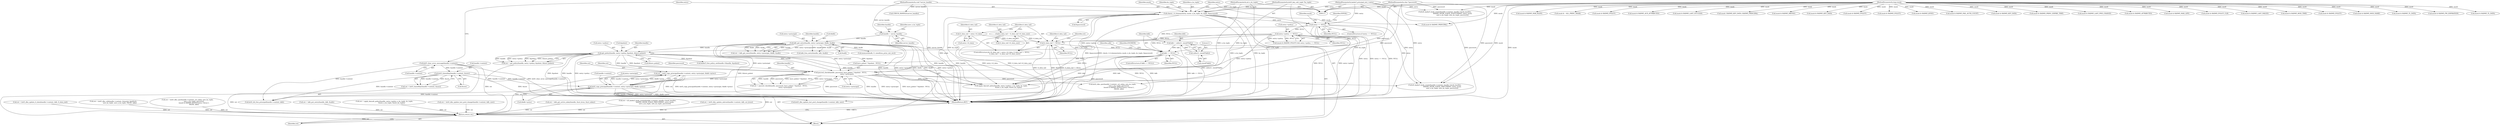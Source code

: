 digraph "0_krb5_e1caf6fb74981da62039846931ebdffed71309d1@API" {
"1000516" [label="(Call,ret = krb5_copy_principal(handle->context, entry->principal, &kdb->princ))"];
"1000518" [label="(Call,krb5_copy_principal(handle->context, entry->principal, &kdb->princ))"];
"1000362" [label="(Call,krb5_timeofday(handle->context, &now))"];
"1000151" [label="(Call,krb5_clear_error_message(handle->context))"];
"1000345" [label="(Call,passwd_check(handle, password, have_polent ? &polent : NULL,\n                           entry->principal))"];
"1000328" [label="(Call,get_policy(handle, entry->policy, &polent, &have_polent))"];
"1000277" [label="(Call,kdb_get_entry(handle, entry->principal, &kdb, &adb))"];
"1000136" [label="(Call,handle = server_handle)"];
"1000118" [label="(MethodParameterIn,void *server_handle)"];
"1000224" [label="(Call,entry->policy == NULL)"];
"1000163" [label="(Call,entry == NULL)"];
"1000155" [label="(Call,check_1_6_dummy(entry, mask, n_ks_tuple, ks_tuple, &password))"];
"1000119" [label="(MethodParameterIn,kadm5_principal_ent_t entry)"];
"1000120" [label="(MethodParameterIn,long mask)"];
"1000121" [label="(MethodParameterIn,int n_ks_tuple)"];
"1000122" [label="(MethodParameterIn,krb5_key_salt_tuple *ks_tuple)"];
"1000123" [label="(MethodParameterIn,char *password)"];
"1000310" [label="(Call,kdb == NULL)"];
"1000302" [label="(Call,kdb = calloc(1, sizeof(*kdb)))"];
"1000304" [label="(Call,calloc(1, sizeof(*kdb)))"];
"1000258" [label="(Call,tl_data_tail != NULL)"];
"1000253" [label="(Call,tl_data_tail = entry->tl_data)"];
"1000261" [label="(Call,tl_data_tail = tl_data_tail->tl_data_next)"];
"1000750" [label="(Return,return ret;)"];
"1000136" [label="(Call,handle = server_handle)"];
"1000422" [label="(Call,mask & KADM5_MAX_RLIFE)"];
"1000242" [label="(Call,mask & ~ALL_PRINC_MASK)"];
"1000171" [label="(Call,mask & KADM5_PRINCIPAL)"];
"1000322" [label="(Call,mask & KADM5_POLICY)"];
"1000362" [label="(Call,krb5_timeofday(handle->context, &now))"];
"1000191" [label="(Call,mask & KADM5_AUX_ATTRIBUTES)"];
"1000262" [label="(Identifier,tl_data_tail)"];
"1000224" [label="(Call,entry->policy == NULL)"];
"1000270" [label="(Identifier,tl_data_tail)"];
"1000573" [label="(Call,apply_keysalt_policy(handle, entry->policy, n_ks_tuple, ks_tuple,\n                               &new_n_ks_tuple, &new_ks_tuple))"];
"1000253" [label="(Call,tl_data_tail = entry->tl_data)"];
"1000751" [label="(Identifier,ret)"];
"1000326" [label="(Call,ret = get_policy(handle, entry->policy, &polent, &have_polent))"];
"1000360" [label="(Call,ret = krb5_timeofday(handle->context, &now))"];
"1000282" [label="(Call,&kdb)"];
"1000157" [label="(Identifier,mask)"];
"1000517" [label="(Identifier,ret)"];
"1000220" [label="(Call,(mask & KADM5_POLICY) && entry->policy == NULL)"];
"1000292" [label="(Call,kdb_free_entry(handle, kdb, &adb))"];
"1000137" [label="(Identifier,handle)"];
"1000284" [label="(Call,&adb)"];
"1000302" [label="(Call,kdb = calloc(1, sizeof(*kdb)))"];
"1000615" [label="(Call,krb5_dbe_cpw(handle->context, act_mkey, new_ks_tuple,\n                           new_n_ks_tuple, password,\n                           (mask & KADM5_KVNO)?entry->kvno:1,\n                           FALSE, kdb))"];
"1000195" [label="(Call,mask & KADM5_LAST_SUCCESS)"];
"1000156" [label="(Identifier,entry)"];
"1000309" [label="(ControlStructure,if (kdb == NULL))"];
"1000279" [label="(Call,entry->principal)"];
"1000705" [label="(Call,mask | KADM5_KEY_DATA | KADM5_PRINCIPAL)"];
"1000119" [label="(MethodParameterIn,kadm5_principal_ent_t entry)"];
"1000164" [label="(Identifier,entry)"];
"1000255" [label="(Call,entry->tl_data)"];
"1000187" [label="(Call,mask & KADM5_MKVNO)"];
"1000599" [label="(Call,mask & KADM5_KEY_DATA)"];
"1000123" [label="(MethodParameterIn,char *password)"];
"1000685" [label="(Call,mask & KADM5_POLICY)"];
"1000525" [label="(Call,&kdb->princ)"];
"1000233" [label="(Call,mask & KADM5_POLICY)"];
"1000624" [label="(Call,mask & KADM5_KVNO)"];
"1000346" [label="(Identifier,handle)"];
"1000276" [label="(Identifier,ret)"];
"1000261" [label="(Call,tl_data_tail = tl_data_tail->tl_data_next)"];
"1000202" [label="(Call,mask & KADM5_FAIL_AUTH_COUNT)"];
"1000209" [label="(Call,mask & KADM5_KEY_DATA)"];
"1000122" [label="(MethodParameterIn,krb5_key_salt_tuple *ks_tuple)"];
"1000149" [label="(Call,CHECK_HANDLE(server_handle))"];
"1000172" [label="(Identifier,mask)"];
"1000345" [label="(Call,passwd_check(handle, password, have_polent ? &polent : NULL,\n                           entry->principal))"];
"1000335" [label="(Call,&have_polent)"];
"1000571" [label="(Call,ret = apply_keysalt_policy(handle, entry->policy, n_ks_tuple, ks_tuple,\n                               &new_n_ks_tuple, &new_ks_tuple))"];
"1000225" [label="(Call,entry->policy)"];
"1000443" [label="(Call,mask & KADM5_PRINC_EXPIRE_TIME)"];
"1000183" [label="(Call,mask & KADM5_LAST_PWD_CHANGE)"];
"1000518" [label="(Call,krb5_copy_principal(handle->context, entry->principal, &kdb->princ))"];
"1000304" [label="(Call,calloc(1, sizeof(*kdb)))"];
"1000380" [label="(Call,mask & KADM5_ATTRIBUTES)"];
"1000263" [label="(Call,tl_data_tail->tl_data_next)"];
"1000329" [label="(Identifier,handle)"];
"1000278" [label="(Identifier,handle)"];
"1000533" [label="(Call,ret = krb5_dbe_update_last_pwd_change(handle->context, kdb, now))"];
"1000259" [label="(Identifier,tl_data_tail)"];
"1000159" [label="(Identifier,ks_tuple)"];
"1000587" [label="(Call,ret = kdb_get_active_mkey(handle, &act_kvno, &act_mkey))"];
"1000661" [label="(Call,ret = k5_kadm5_hook_create(handle->context, handle->hook_handles,\n                               KADM5_HOOK_STAGE_PRECOMMIT, entry, mask,\n                               new_n_ks_tuple, new_ks_tuple, password))"];
"1000311" [label="(Identifier,kdb)"];
"1000167" [label="(Identifier,EINVAL)"];
"1000519" [label="(Call,handle->context)"];
"1000138" [label="(Identifier,server_handle)"];
"1000120" [label="(MethodParameterIn,long mask)"];
"1000258" [label="(Call,tl_data_tail != NULL)"];
"1000522" [label="(Call,entry->principal)"];
"1000151" [label="(Call,krb5_clear_error_message(handle->context))"];
"1000305" [label="(Literal,1)"];
"1000401" [label="(Call,mask & KADM5_MAX_LIFE)"];
"1000516" [label="(Call,ret = krb5_copy_principal(handle->context, entry->principal, &kdb->princ))"];
"1000236" [label="(Call,mask & KADM5_POLICY_CLR)"];
"1000530" [label="(Identifier,ret)"];
"1000650" [label="(Call,ret = krb5_dbe_update_mkvno(handle->context, kdb, act_kvno))"];
"1000160" [label="(Call,&password)"];
"1000260" [label="(Identifier,NULL)"];
"1000199" [label="(Call,mask & KADM5_LAST_FAILED)"];
"1000348" [label="(Call,have_polent ? &polent : NULL)"];
"1000560" [label="(Call,ret = krb5_dbe_update_tl_data(handle->context, kdb, tl_data_tail))"];
"1000277" [label="(Call,kdb_get_entry(handle, entry->principal, &kdb, &adb))"];
"1000252" [label="(ControlStructure,for (tl_data_tail = entry->tl_data; tl_data_tail != NULL;\n             tl_data_tail = tl_data_tail->tl_data_next))"];
"1000635" [label="(Call,ret = krb5_dbe_crk(handle->context, &master_keyblock,\n                           new_ks_tuple, new_n_ks_tuple, FALSE, kdb))"];
"1000347" [label="(Identifier,password)"];
"1000303" [label="(Identifier,kdb)"];
"1000228" [label="(Identifier,NULL)"];
"1000165" [label="(Identifier,NULL)"];
"1000162" [label="(ControlStructure,if (entry == NULL))"];
"1000312" [label="(Identifier,NULL)"];
"1000317" [label="(Identifier,adb)"];
"1000663" [label="(Call,k5_kadm5_hook_create(handle->context, handle->hook_handles,\n                               KADM5_HOOK_STAGE_PRECOMMIT, entry, mask,\n                               new_n_ks_tuple, new_ks_tuple, password))"];
"1000124" [label="(Block,)"];
"1000143" [label="(Identifier,new_n_ks_tuple)"];
"1000179" [label="(Call,mask & KADM5_MOD_TIME)"];
"1000163" [label="(Call,entry == NULL)"];
"1000158" [label="(Identifier,n_ks_tuple)"];
"1000330" [label="(Call,entry->policy)"];
"1000750" [label="(Return,return ret;)"];
"1000254" [label="(Identifier,tl_data_tail)"];
"1000155" [label="(Call,check_1_6_dummy(entry, mask, n_ks_tuple, ks_tuple, &password))"];
"1000535" [label="(Call,krb5_dbe_update_last_pwd_change(handle->context, kdb, now))"];
"1000221" [label="(Call,mask & KADM5_POLICY)"];
"1000306" [label="(Call,sizeof(*kdb))"];
"1000121" [label="(MethodParameterIn,int n_ks_tuple)"];
"1000744" [label="(Call,kadm5_free_policy_ent(handle->lhandle, &polent))"];
"1000752" [label="(MethodReturn,RET)"];
"1000353" [label="(Call,entry->principal)"];
"1000175" [label="(Call,mask & KADM5_MOD_NAME)"];
"1000613" [label="(Call,ret = krb5_dbe_cpw(handle->context, act_mkey, new_ks_tuple,\n                           new_n_ks_tuple, password,\n                           (mask & KADM5_KVNO)?entry->kvno:1,\n                           FALSE, kdb))"];
"1000315" [label="(Call,memset(&adb, 0, sizeof(osa_princ_ent_rec)))"];
"1000333" [label="(Call,&polent)"];
"1000735" [label="(Call,krb5_db_free_principal(handle->context, kdb))"];
"1000248" [label="(Call,mask & KADM5_TL_DATA)"];
"1000343" [label="(Call,ret = passwd_check(handle, password, have_polent ? &polent : NULL,\n                           entry->principal))"];
"1000491" [label="(Call,mask & KADM5_PW_EXPIRATION)"];
"1000363" [label="(Call,handle->context)"];
"1000275" [label="(Call,ret = kdb_get_entry(handle, entry->principal, &kdb, &adb))"];
"1000543" [label="(Call,mask & KADM5_TL_DATA)"];
"1000719" [label="(Call,k5_kadm5_hook_create(handle->context, handle->hook_handles,\n                                KADM5_HOOK_STAGE_POSTCOMMIT, entry, mask,\n                                new_n_ks_tuple, new_ks_tuple, password))"];
"1000328" [label="(Call,get_policy(handle, entry->policy, &polent, &have_polent))"];
"1000314" [label="(Identifier,ENOMEM)"];
"1000310" [label="(Call,kdb == NULL)"];
"1000366" [label="(Call,&now)"];
"1000118" [label="(MethodParameterIn,void *server_handle)"];
"1000710" [label="(Call,ret = kdb_put_entry(handle, kdb, &adb))"];
"1000152" [label="(Call,handle->context)"];
"1000516" -> "1000124"  [label="AST: "];
"1000516" -> "1000518"  [label="CFG: "];
"1000517" -> "1000516"  [label="AST: "];
"1000518" -> "1000516"  [label="AST: "];
"1000530" -> "1000516"  [label="CFG: "];
"1000516" -> "1000752"  [label="DDG: krb5_copy_principal(handle->context, entry->principal, &kdb->princ)"];
"1000516" -> "1000752"  [label="DDG: ret"];
"1000518" -> "1000516"  [label="DDG: handle->context"];
"1000518" -> "1000516"  [label="DDG: entry->principal"];
"1000518" -> "1000516"  [label="DDG: &kdb->princ"];
"1000516" -> "1000750"  [label="DDG: ret"];
"1000518" -> "1000525"  [label="CFG: "];
"1000519" -> "1000518"  [label="AST: "];
"1000522" -> "1000518"  [label="AST: "];
"1000525" -> "1000518"  [label="AST: "];
"1000518" -> "1000752"  [label="DDG: &kdb->princ"];
"1000518" -> "1000752"  [label="DDG: entry->principal"];
"1000362" -> "1000518"  [label="DDG: handle->context"];
"1000345" -> "1000518"  [label="DDG: entry->principal"];
"1000277" -> "1000518"  [label="DDG: entry->principal"];
"1000518" -> "1000535"  [label="DDG: handle->context"];
"1000518" -> "1000735"  [label="DDG: handle->context"];
"1000362" -> "1000360"  [label="AST: "];
"1000362" -> "1000366"  [label="CFG: "];
"1000363" -> "1000362"  [label="AST: "];
"1000366" -> "1000362"  [label="AST: "];
"1000360" -> "1000362"  [label="CFG: "];
"1000362" -> "1000752"  [label="DDG: &now"];
"1000362" -> "1000360"  [label="DDG: handle->context"];
"1000362" -> "1000360"  [label="DDG: &now"];
"1000151" -> "1000362"  [label="DDG: handle->context"];
"1000362" -> "1000735"  [label="DDG: handle->context"];
"1000151" -> "1000124"  [label="AST: "];
"1000151" -> "1000152"  [label="CFG: "];
"1000152" -> "1000151"  [label="AST: "];
"1000156" -> "1000151"  [label="CFG: "];
"1000151" -> "1000752"  [label="DDG: krb5_clear_error_message(handle->context)"];
"1000151" -> "1000752"  [label="DDG: handle->context"];
"1000151" -> "1000735"  [label="DDG: handle->context"];
"1000345" -> "1000343"  [label="AST: "];
"1000345" -> "1000353"  [label="CFG: "];
"1000346" -> "1000345"  [label="AST: "];
"1000347" -> "1000345"  [label="AST: "];
"1000348" -> "1000345"  [label="AST: "];
"1000353" -> "1000345"  [label="AST: "];
"1000343" -> "1000345"  [label="CFG: "];
"1000345" -> "1000752"  [label="DDG: entry->principal"];
"1000345" -> "1000752"  [label="DDG: have_polent ? &polent : NULL"];
"1000345" -> "1000752"  [label="DDG: password"];
"1000345" -> "1000752"  [label="DDG: handle"];
"1000345" -> "1000343"  [label="DDG: handle"];
"1000345" -> "1000343"  [label="DDG: password"];
"1000345" -> "1000343"  [label="DDG: have_polent ? &polent : NULL"];
"1000345" -> "1000343"  [label="DDG: entry->principal"];
"1000328" -> "1000345"  [label="DDG: handle"];
"1000328" -> "1000345"  [label="DDG: &polent"];
"1000277" -> "1000345"  [label="DDG: handle"];
"1000277" -> "1000345"  [label="DDG: entry->principal"];
"1000123" -> "1000345"  [label="DDG: password"];
"1000310" -> "1000345"  [label="DDG: NULL"];
"1000345" -> "1000573"  [label="DDG: handle"];
"1000345" -> "1000615"  [label="DDG: password"];
"1000345" -> "1000663"  [label="DDG: password"];
"1000328" -> "1000326"  [label="AST: "];
"1000328" -> "1000335"  [label="CFG: "];
"1000329" -> "1000328"  [label="AST: "];
"1000330" -> "1000328"  [label="AST: "];
"1000333" -> "1000328"  [label="AST: "];
"1000335" -> "1000328"  [label="AST: "];
"1000326" -> "1000328"  [label="CFG: "];
"1000328" -> "1000752"  [label="DDG: &polent"];
"1000328" -> "1000752"  [label="DDG: handle"];
"1000328" -> "1000752"  [label="DDG: entry->policy"];
"1000328" -> "1000752"  [label="DDG: &have_polent"];
"1000328" -> "1000326"  [label="DDG: handle"];
"1000328" -> "1000326"  [label="DDG: entry->policy"];
"1000328" -> "1000326"  [label="DDG: &polent"];
"1000328" -> "1000326"  [label="DDG: &have_polent"];
"1000277" -> "1000328"  [label="DDG: handle"];
"1000224" -> "1000328"  [label="DDG: entry->policy"];
"1000328" -> "1000348"  [label="DDG: &polent"];
"1000328" -> "1000573"  [label="DDG: handle"];
"1000328" -> "1000573"  [label="DDG: entry->policy"];
"1000328" -> "1000744"  [label="DDG: &polent"];
"1000277" -> "1000275"  [label="AST: "];
"1000277" -> "1000284"  [label="CFG: "];
"1000278" -> "1000277"  [label="AST: "];
"1000279" -> "1000277"  [label="AST: "];
"1000282" -> "1000277"  [label="AST: "];
"1000284" -> "1000277"  [label="AST: "];
"1000275" -> "1000277"  [label="CFG: "];
"1000277" -> "1000752"  [label="DDG: &kdb"];
"1000277" -> "1000752"  [label="DDG: &adb"];
"1000277" -> "1000752"  [label="DDG: handle"];
"1000277" -> "1000752"  [label="DDG: entry->principal"];
"1000277" -> "1000275"  [label="DDG: handle"];
"1000277" -> "1000275"  [label="DDG: entry->principal"];
"1000277" -> "1000275"  [label="DDG: &kdb"];
"1000277" -> "1000275"  [label="DDG: &adb"];
"1000136" -> "1000277"  [label="DDG: handle"];
"1000277" -> "1000292"  [label="DDG: handle"];
"1000277" -> "1000292"  [label="DDG: &adb"];
"1000277" -> "1000315"  [label="DDG: &adb"];
"1000277" -> "1000573"  [label="DDG: handle"];
"1000136" -> "1000124"  [label="AST: "];
"1000136" -> "1000138"  [label="CFG: "];
"1000137" -> "1000136"  [label="AST: "];
"1000138" -> "1000136"  [label="AST: "];
"1000143" -> "1000136"  [label="CFG: "];
"1000136" -> "1000752"  [label="DDG: handle"];
"1000118" -> "1000136"  [label="DDG: server_handle"];
"1000118" -> "1000117"  [label="AST: "];
"1000118" -> "1000752"  [label="DDG: server_handle"];
"1000118" -> "1000149"  [label="DDG: server_handle"];
"1000224" -> "1000220"  [label="AST: "];
"1000224" -> "1000228"  [label="CFG: "];
"1000225" -> "1000224"  [label="AST: "];
"1000228" -> "1000224"  [label="AST: "];
"1000220" -> "1000224"  [label="CFG: "];
"1000224" -> "1000752"  [label="DDG: entry->policy"];
"1000224" -> "1000752"  [label="DDG: NULL"];
"1000224" -> "1000220"  [label="DDG: entry->policy"];
"1000224" -> "1000220"  [label="DDG: NULL"];
"1000163" -> "1000224"  [label="DDG: NULL"];
"1000224" -> "1000258"  [label="DDG: NULL"];
"1000224" -> "1000310"  [label="DDG: NULL"];
"1000224" -> "1000573"  [label="DDG: entry->policy"];
"1000163" -> "1000162"  [label="AST: "];
"1000163" -> "1000165"  [label="CFG: "];
"1000164" -> "1000163"  [label="AST: "];
"1000165" -> "1000163"  [label="AST: "];
"1000167" -> "1000163"  [label="CFG: "];
"1000172" -> "1000163"  [label="CFG: "];
"1000163" -> "1000752"  [label="DDG: entry"];
"1000163" -> "1000752"  [label="DDG: entry == NULL"];
"1000163" -> "1000752"  [label="DDG: NULL"];
"1000155" -> "1000163"  [label="DDG: entry"];
"1000119" -> "1000163"  [label="DDG: entry"];
"1000163" -> "1000258"  [label="DDG: NULL"];
"1000163" -> "1000310"  [label="DDG: NULL"];
"1000163" -> "1000663"  [label="DDG: entry"];
"1000155" -> "1000124"  [label="AST: "];
"1000155" -> "1000160"  [label="CFG: "];
"1000156" -> "1000155"  [label="AST: "];
"1000157" -> "1000155"  [label="AST: "];
"1000158" -> "1000155"  [label="AST: "];
"1000159" -> "1000155"  [label="AST: "];
"1000160" -> "1000155"  [label="AST: "];
"1000164" -> "1000155"  [label="CFG: "];
"1000155" -> "1000752"  [label="DDG: ks_tuple"];
"1000155" -> "1000752"  [label="DDG: mask"];
"1000155" -> "1000752"  [label="DDG: &password"];
"1000155" -> "1000752"  [label="DDG: check_1_6_dummy(entry, mask, n_ks_tuple, ks_tuple, &password)"];
"1000155" -> "1000752"  [label="DDG: n_ks_tuple"];
"1000119" -> "1000155"  [label="DDG: entry"];
"1000120" -> "1000155"  [label="DDG: mask"];
"1000121" -> "1000155"  [label="DDG: n_ks_tuple"];
"1000122" -> "1000155"  [label="DDG: ks_tuple"];
"1000155" -> "1000171"  [label="DDG: mask"];
"1000155" -> "1000573"  [label="DDG: n_ks_tuple"];
"1000155" -> "1000573"  [label="DDG: ks_tuple"];
"1000119" -> "1000117"  [label="AST: "];
"1000119" -> "1000752"  [label="DDG: entry"];
"1000119" -> "1000663"  [label="DDG: entry"];
"1000119" -> "1000719"  [label="DDG: entry"];
"1000120" -> "1000117"  [label="AST: "];
"1000120" -> "1000752"  [label="DDG: mask"];
"1000120" -> "1000171"  [label="DDG: mask"];
"1000120" -> "1000175"  [label="DDG: mask"];
"1000120" -> "1000179"  [label="DDG: mask"];
"1000120" -> "1000183"  [label="DDG: mask"];
"1000120" -> "1000187"  [label="DDG: mask"];
"1000120" -> "1000191"  [label="DDG: mask"];
"1000120" -> "1000195"  [label="DDG: mask"];
"1000120" -> "1000199"  [label="DDG: mask"];
"1000120" -> "1000202"  [label="DDG: mask"];
"1000120" -> "1000209"  [label="DDG: mask"];
"1000120" -> "1000221"  [label="DDG: mask"];
"1000120" -> "1000233"  [label="DDG: mask"];
"1000120" -> "1000236"  [label="DDG: mask"];
"1000120" -> "1000242"  [label="DDG: mask"];
"1000120" -> "1000248"  [label="DDG: mask"];
"1000120" -> "1000322"  [label="DDG: mask"];
"1000120" -> "1000380"  [label="DDG: mask"];
"1000120" -> "1000401"  [label="DDG: mask"];
"1000120" -> "1000422"  [label="DDG: mask"];
"1000120" -> "1000443"  [label="DDG: mask"];
"1000120" -> "1000491"  [label="DDG: mask"];
"1000120" -> "1000543"  [label="DDG: mask"];
"1000120" -> "1000599"  [label="DDG: mask"];
"1000120" -> "1000624"  [label="DDG: mask"];
"1000120" -> "1000663"  [label="DDG: mask"];
"1000120" -> "1000685"  [label="DDG: mask"];
"1000120" -> "1000705"  [label="DDG: mask"];
"1000120" -> "1000719"  [label="DDG: mask"];
"1000121" -> "1000117"  [label="AST: "];
"1000121" -> "1000752"  [label="DDG: n_ks_tuple"];
"1000121" -> "1000573"  [label="DDG: n_ks_tuple"];
"1000122" -> "1000117"  [label="AST: "];
"1000122" -> "1000752"  [label="DDG: ks_tuple"];
"1000122" -> "1000573"  [label="DDG: ks_tuple"];
"1000123" -> "1000117"  [label="AST: "];
"1000123" -> "1000752"  [label="DDG: password"];
"1000123" -> "1000615"  [label="DDG: password"];
"1000123" -> "1000663"  [label="DDG: password"];
"1000123" -> "1000719"  [label="DDG: password"];
"1000310" -> "1000309"  [label="AST: "];
"1000310" -> "1000312"  [label="CFG: "];
"1000311" -> "1000310"  [label="AST: "];
"1000312" -> "1000310"  [label="AST: "];
"1000314" -> "1000310"  [label="CFG: "];
"1000317" -> "1000310"  [label="CFG: "];
"1000310" -> "1000752"  [label="DDG: kdb == NULL"];
"1000310" -> "1000752"  [label="DDG: NULL"];
"1000310" -> "1000752"  [label="DDG: kdb"];
"1000302" -> "1000310"  [label="DDG: kdb"];
"1000258" -> "1000310"  [label="DDG: NULL"];
"1000310" -> "1000348"  [label="DDG: NULL"];
"1000310" -> "1000535"  [label="DDG: kdb"];
"1000310" -> "1000735"  [label="DDG: kdb"];
"1000302" -> "1000124"  [label="AST: "];
"1000302" -> "1000304"  [label="CFG: "];
"1000303" -> "1000302"  [label="AST: "];
"1000304" -> "1000302"  [label="AST: "];
"1000311" -> "1000302"  [label="CFG: "];
"1000302" -> "1000752"  [label="DDG: calloc(1, sizeof(*kdb))"];
"1000304" -> "1000302"  [label="DDG: 1"];
"1000304" -> "1000306"  [label="CFG: "];
"1000305" -> "1000304"  [label="AST: "];
"1000306" -> "1000304"  [label="AST: "];
"1000258" -> "1000252"  [label="AST: "];
"1000258" -> "1000260"  [label="CFG: "];
"1000259" -> "1000258"  [label="AST: "];
"1000260" -> "1000258"  [label="AST: "];
"1000270" -> "1000258"  [label="CFG: "];
"1000276" -> "1000258"  [label="CFG: "];
"1000258" -> "1000752"  [label="DDG: tl_data_tail"];
"1000258" -> "1000752"  [label="DDG: NULL"];
"1000258" -> "1000752"  [label="DDG: tl_data_tail != NULL"];
"1000253" -> "1000258"  [label="DDG: tl_data_tail"];
"1000261" -> "1000258"  [label="DDG: tl_data_tail"];
"1000253" -> "1000252"  [label="AST: "];
"1000253" -> "1000255"  [label="CFG: "];
"1000254" -> "1000253"  [label="AST: "];
"1000255" -> "1000253"  [label="AST: "];
"1000259" -> "1000253"  [label="CFG: "];
"1000253" -> "1000752"  [label="DDG: entry->tl_data"];
"1000261" -> "1000252"  [label="AST: "];
"1000261" -> "1000263"  [label="CFG: "];
"1000262" -> "1000261"  [label="AST: "];
"1000263" -> "1000261"  [label="AST: "];
"1000259" -> "1000261"  [label="CFG: "];
"1000261" -> "1000752"  [label="DDG: tl_data_tail->tl_data_next"];
"1000750" -> "1000124"  [label="AST: "];
"1000750" -> "1000751"  [label="CFG: "];
"1000751" -> "1000750"  [label="AST: "];
"1000752" -> "1000750"  [label="CFG: "];
"1000750" -> "1000752"  [label="DDG: <RET>"];
"1000751" -> "1000750"  [label="DDG: ret"];
"1000613" -> "1000750"  [label="DDG: ret"];
"1000360" -> "1000750"  [label="DDG: ret"];
"1000650" -> "1000750"  [label="DDG: ret"];
"1000661" -> "1000750"  [label="DDG: ret"];
"1000587" -> "1000750"  [label="DDG: ret"];
"1000571" -> "1000750"  [label="DDG: ret"];
"1000533" -> "1000750"  [label="DDG: ret"];
"1000635" -> "1000750"  [label="DDG: ret"];
"1000326" -> "1000750"  [label="DDG: ret"];
"1000560" -> "1000750"  [label="DDG: ret"];
"1000710" -> "1000750"  [label="DDG: ret"];
"1000343" -> "1000750"  [label="DDG: ret"];
}
